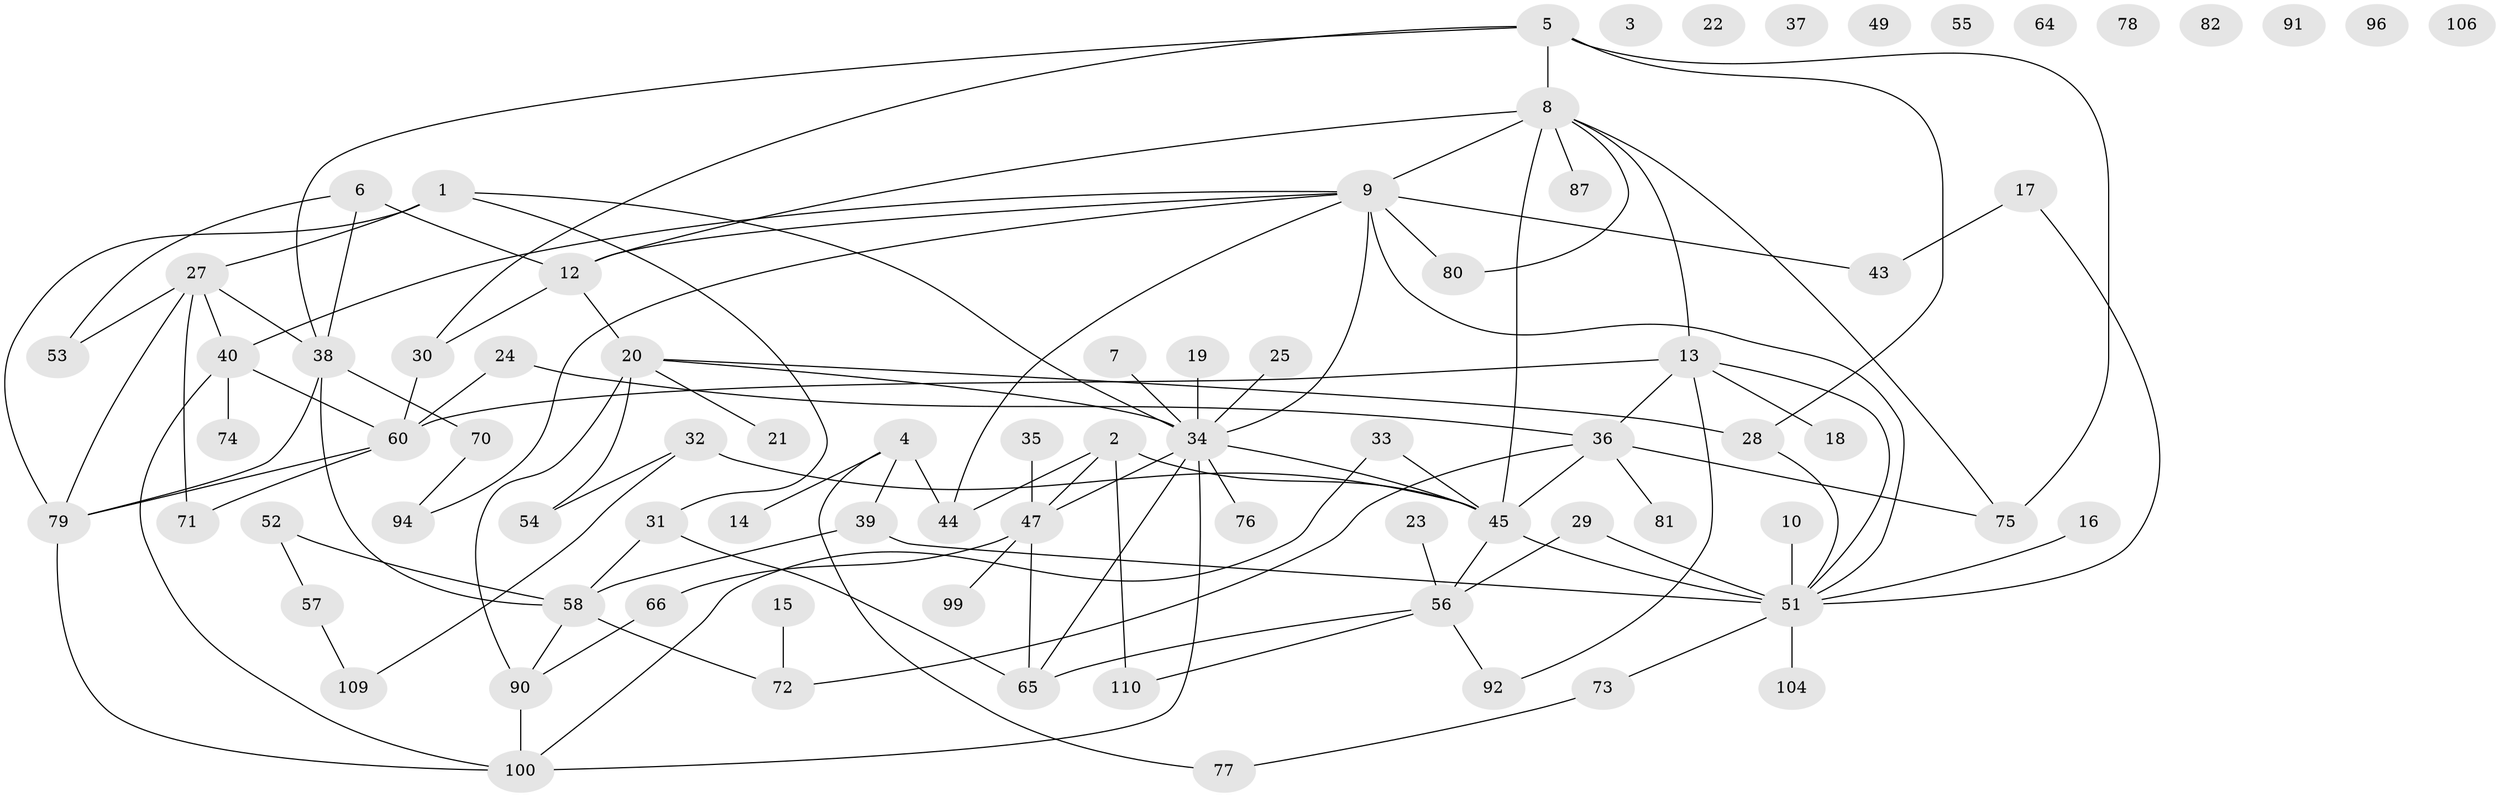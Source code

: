 // original degree distribution, {3: 0.20175438596491227, 0: 0.08771929824561403, 4: 0.07894736842105263, 1: 0.17543859649122806, 5: 0.11403508771929824, 7: 0.02631578947368421, 2: 0.2719298245614035, 6: 0.03508771929824561, 9: 0.008771929824561403}
// Generated by graph-tools (version 1.1) at 2025/41/03/06/25 10:41:19]
// undirected, 80 vertices, 114 edges
graph export_dot {
graph [start="1"]
  node [color=gray90,style=filled];
  1 [super="+68"];
  2 [super="+114"];
  3;
  4 [super="+11"];
  5 [super="+84"];
  6 [super="+103"];
  7;
  8 [super="+93"];
  9 [super="+41"];
  10;
  12 [super="+69"];
  13 [super="+48"];
  14;
  15 [super="+86"];
  16;
  17;
  18;
  19;
  20 [super="+26"];
  21;
  22;
  23;
  24;
  25;
  27 [super="+88"];
  28;
  29;
  30;
  31;
  32 [super="+95"];
  33;
  34 [super="+67"];
  35;
  36 [super="+85"];
  37;
  38 [super="+46"];
  39 [super="+42"];
  40 [super="+50"];
  43 [super="+62"];
  44 [super="+83"];
  45 [super="+97"];
  47 [super="+59"];
  49;
  51 [super="+89"];
  52;
  53 [super="+63"];
  54;
  55;
  56 [super="+111"];
  57 [super="+112"];
  58 [super="+113"];
  60 [super="+61"];
  64;
  65 [super="+101"];
  66 [super="+102"];
  70;
  71;
  72;
  73;
  74;
  75;
  76;
  77;
  78;
  79 [super="+108"];
  80;
  81;
  82;
  87;
  90 [super="+105"];
  91;
  92;
  94;
  96 [super="+98"];
  99;
  100 [super="+107"];
  104;
  106;
  109;
  110;
  1 -- 34;
  1 -- 79;
  1 -- 27;
  1 -- 31;
  2 -- 110;
  2 -- 45;
  2 -- 47;
  2 -- 44;
  4 -- 14;
  4 -- 77;
  4 -- 44;
  4 -- 39;
  5 -- 30;
  5 -- 75;
  5 -- 8;
  5 -- 28;
  5 -- 38;
  6 -- 53;
  6 -- 38;
  6 -- 12;
  7 -- 34;
  8 -- 9 [weight=2];
  8 -- 13;
  8 -- 75;
  8 -- 80;
  8 -- 87;
  8 -- 45;
  8 -- 12;
  9 -- 34;
  9 -- 51;
  9 -- 80;
  9 -- 94;
  9 -- 40;
  9 -- 44;
  9 -- 43;
  9 -- 12;
  10 -- 51;
  12 -- 20 [weight=2];
  12 -- 30;
  13 -- 92;
  13 -- 18;
  13 -- 51;
  13 -- 36;
  13 -- 60;
  15 -- 72;
  16 -- 51;
  17 -- 43;
  17 -- 51;
  19 -- 34;
  20 -- 21;
  20 -- 28;
  20 -- 54;
  20 -- 90 [weight=2];
  20 -- 34;
  23 -- 56;
  24 -- 36;
  24 -- 60;
  25 -- 34;
  27 -- 40;
  27 -- 71;
  27 -- 38;
  27 -- 79;
  27 -- 53;
  28 -- 51;
  29 -- 51;
  29 -- 56;
  30 -- 60;
  31 -- 58;
  31 -- 65;
  32 -- 54;
  32 -- 109;
  32 -- 45;
  33 -- 45;
  33 -- 100;
  34 -- 76;
  34 -- 65;
  34 -- 47;
  34 -- 45;
  34 -- 100;
  35 -- 47 [weight=2];
  36 -- 75;
  36 -- 81;
  36 -- 72;
  36 -- 45;
  38 -- 70;
  38 -- 79;
  38 -- 58;
  39 -- 51 [weight=2];
  39 -- 58;
  40 -- 74;
  40 -- 60;
  40 -- 100;
  45 -- 56;
  45 -- 51;
  47 -- 65;
  47 -- 99;
  47 -- 66;
  51 -- 104;
  51 -- 73;
  52 -- 57;
  52 -- 58;
  56 -- 110;
  56 -- 92;
  56 -- 65;
  57 -- 109;
  58 -- 72;
  58 -- 90;
  60 -- 71;
  60 -- 79;
  66 -- 90;
  70 -- 94;
  73 -- 77;
  79 -- 100;
  90 -- 100;
}
